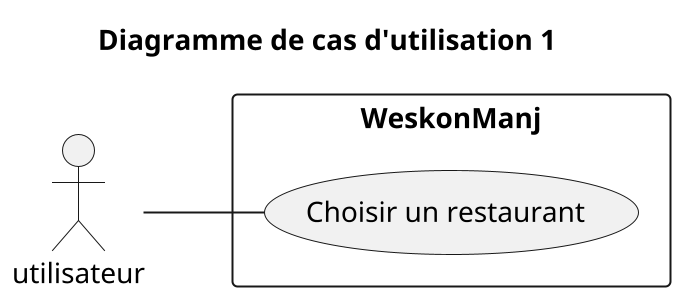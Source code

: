 @startuml UseCaseDiagram
title Diagramme de cas d'utilisation 1
scale 2
left to right direction
actor utilisateur

rectangle WeskonManj {
    utilisateur -- (Choisir un restaurant)
}

@enduml